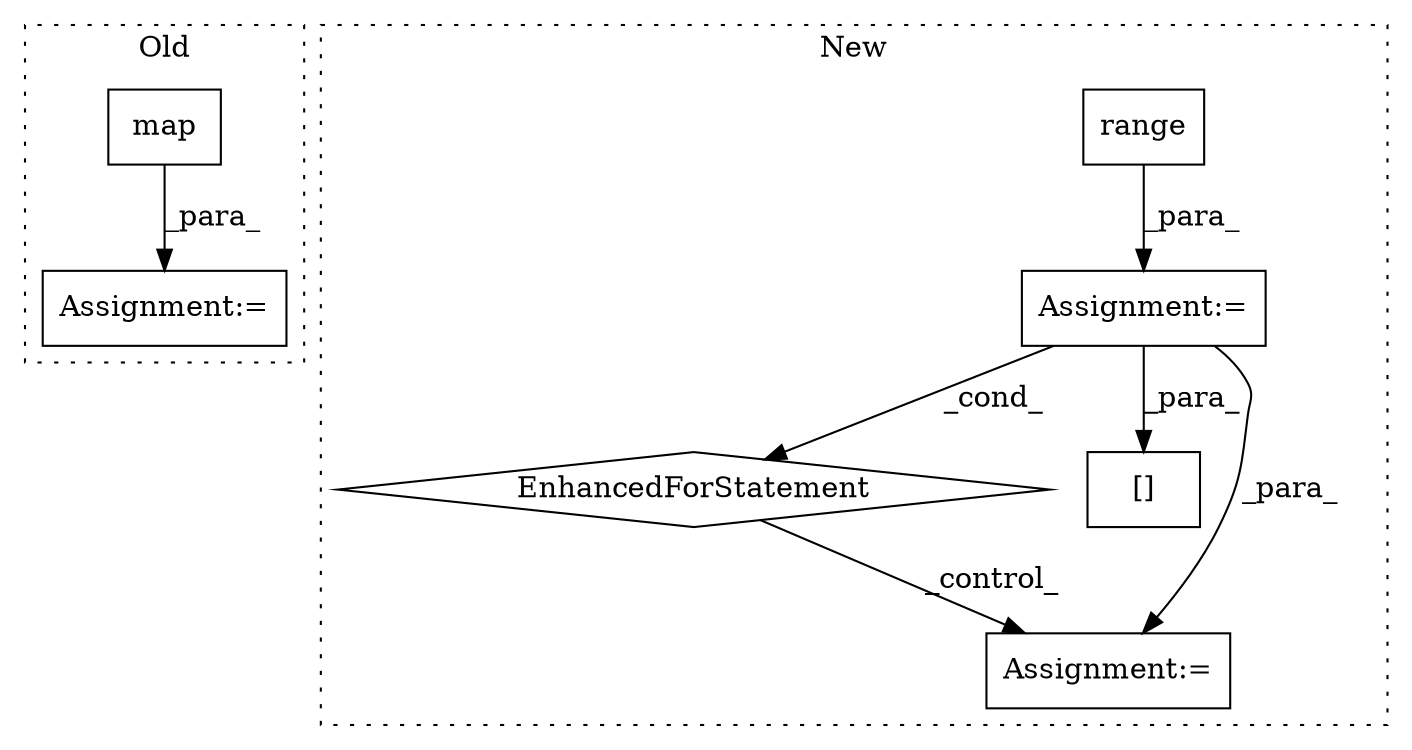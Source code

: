 digraph G {
subgraph cluster0 {
1 [label="map" a="32" s="885,913" l="4,1" shape="box"];
4 [label="Assignment:=" a="7" s="883" l="2" shape="box"];
label = "Old";
style="dotted";
}
subgraph cluster1 {
2 [label="range" a="32" s="1323,1342" l="6,1" shape="box"];
3 [label="Assignment:=" a="7" s="1262,1343" l="53,2" shape="box"];
5 [label="EnhancedForStatement" a="70" s="1262,1343" l="53,2" shape="diamond"];
6 [label="[]" a="2" s="1687,1704" l="16,1" shape="box"];
7 [label="Assignment:=" a="7" s="1458" l="2" shape="box"];
label = "New";
style="dotted";
}
1 -> 4 [label="_para_"];
2 -> 3 [label="_para_"];
3 -> 7 [label="_para_"];
3 -> 5 [label="_cond_"];
3 -> 6 [label="_para_"];
5 -> 7 [label="_control_"];
}